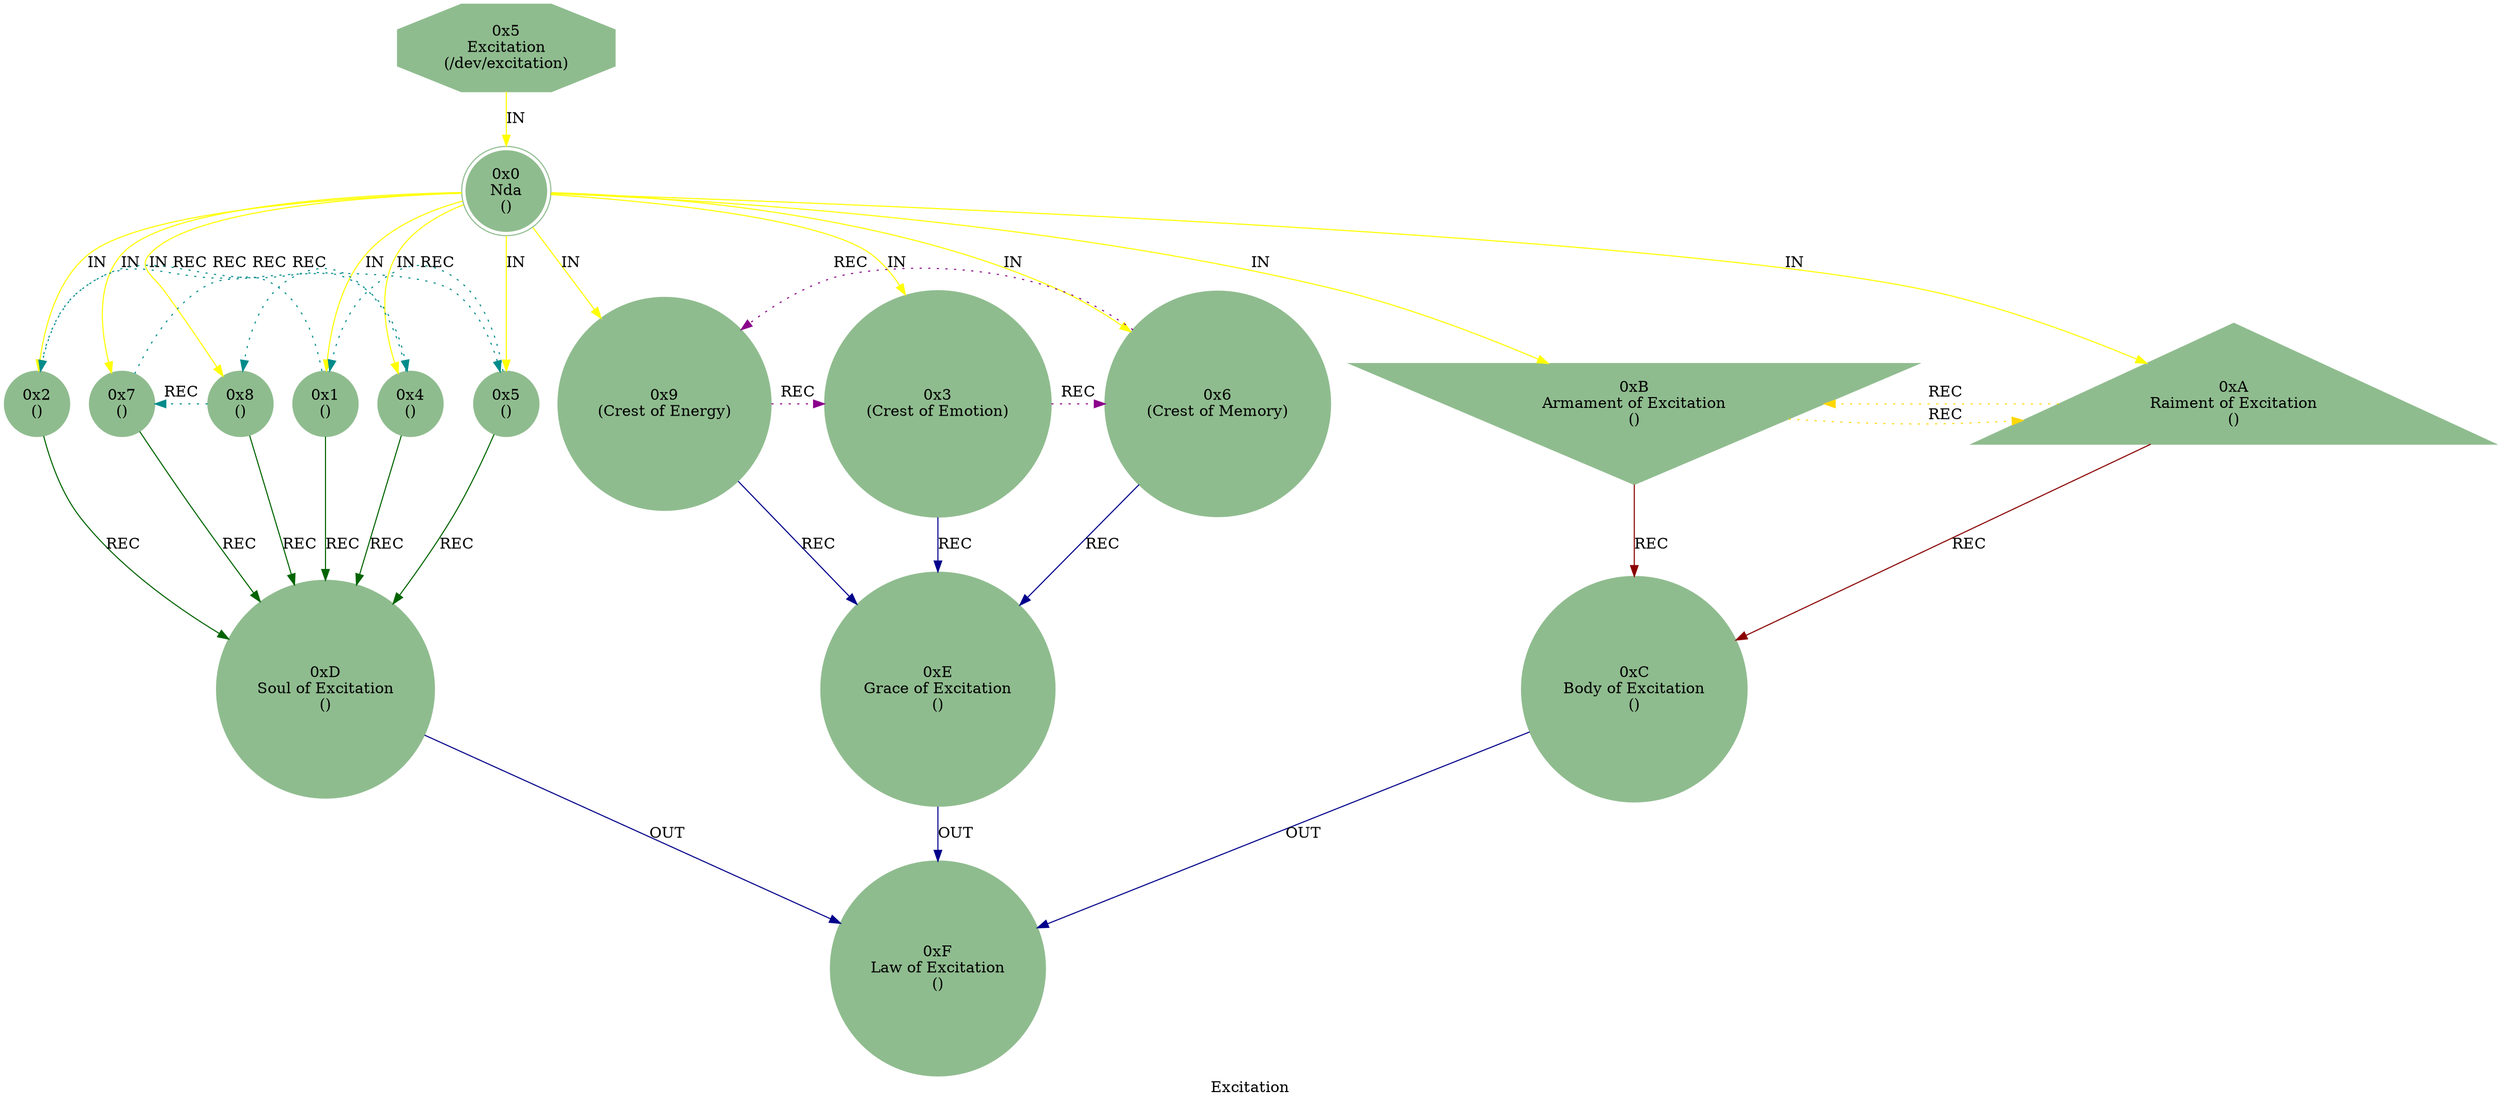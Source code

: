 strict digraph G {
    label = "Excitation";
    style = filled;
    color = blue;
    comment = "";
    node [shape = polygon; sides = 8; style = filled; color = darkseagreen;];
    
    spark_5_mythos_t [label = "0x5\nExcitation\n(/dev/excitation)";];
    
    spark_0_excitation_t [label = "0x0\nNda\n()";shape = doublecircle;comment = "";];
    spark_1_excitation_t [label = "0x1\n()";shape = circle;comment = "";];
    spark_2_excitation_t [label = "0x2\n()";shape = circle;comment = "";];
    spark_3_excitation_t [label = "0x3\n(Crest of Emotion)";shape = circle;comment = "";];
    spark_4_excitation_t [label = "0x4\n()";shape = circle;comment = "";];
    spark_5_excitation_t [label = "0x5\n()";shape = circle;comment = "";];
    spark_6_excitation_t [label = "0x6\n(Crest of Memory)";shape = circle;comment = "";];
    spark_7_excitation_t [label = "0x7\n()";shape = circle;comment = "";];
    spark_8_excitation_t [label = "0x8\n()";shape = circle;comment = "";];
    spark_9_excitation_t [label = "0x9\n(Crest of Energy)";shape = circle;comment = "";];
    spark_a_excitation_t [label = "0xA\nRaiment of Excitation\n()";shape = triangle;comment = "";];
    spark_b_excitation_t [label = "0xB\nArmament of Excitation\n()";shape = invtriangle;comment = "";];
    spark_c_excitation_t [label = "0xC\nBody of Excitation\n()";shape = circle;comment = "";];
    spark_d_excitation_t [label = "0xD\nSoul of Excitation\n()";shape = circle;comment = "";];
    spark_e_excitation_t [label = "0xE\nGrace of Excitation\n()";shape = circle;comment = "";];
    spark_f_excitation_t [label = "0xF\nLaw of Excitation\n()";shape = circle;comment = "";];
    // IN = Input
    // OUT = Output
    // REC = Recursion
    spark_5_mythos_t -> spark_0_excitation_t -> {spark_a_excitation_t spark_b_excitation_t spark_1_excitation_t spark_2_excitation_t spark_3_excitation_t spark_4_excitation_t spark_5_excitation_t spark_6_excitation_t spark_7_excitation_t spark_8_excitation_t spark_9_excitation_t} [label = "IN"; color = yellow; comment = "";];
    
    {spark_a_excitation_t spark_b_excitation_t} -> spark_c_excitation_t [label = "REC"; color = darkred; comment = "";];
    {spark_1_excitation_t spark_2_excitation_t spark_4_excitation_t spark_8_excitation_t spark_7_excitation_t spark_5_excitation_t} -> spark_d_excitation_t [label = "REC"; color = darkgreen; comment = "";];
    {spark_3_excitation_t spark_6_excitation_t spark_9_excitation_t} -> spark_e_excitation_t [label = "REC"; color = darkblue; comment = "";];
    
    spark_1_excitation_t -> spark_2_excitation_t -> spark_4_excitation_t -> spark_8_excitation_t -> spark_7_excitation_t -> spark_5_excitation_t -> spark_1_excitation_t [label = "REC"; color = darkcyan; comment = ""; style = dotted; constraint = false;];
    spark_3_excitation_t -> spark_6_excitation_t -> spark_9_excitation_t -> spark_3_excitation_t [label = "REC"; color = darkmagenta; comment = ""; style = dotted; constraint = false;];
    spark_a_excitation_t -> spark_b_excitation_t -> spark_a_excitation_t [label = "REC"; color = gold; comment = ""; style = dotted; constraint = false;];
    
    {spark_c_excitation_t spark_d_excitation_t spark_e_excitation_t} -> spark_f_excitation_t [label = "OUT"; color = darkblue; comment = "";];
}